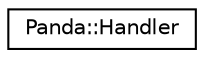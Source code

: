 digraph "Graphical Class Hierarchy"
{
  edge [fontname="Helvetica",fontsize="10",labelfontname="Helvetica",labelfontsize="10"];
  node [fontname="Helvetica",fontsize="10",shape=record];
  rankdir="LR";
  Node1 [label="Panda::Handler",height=0.2,width=0.4,color="black", fillcolor="white", style="filled",URL="$class_panda_1_1_handler.html",tooltip="A class that handles the Usb, GPS, and CAN data. "];
}
